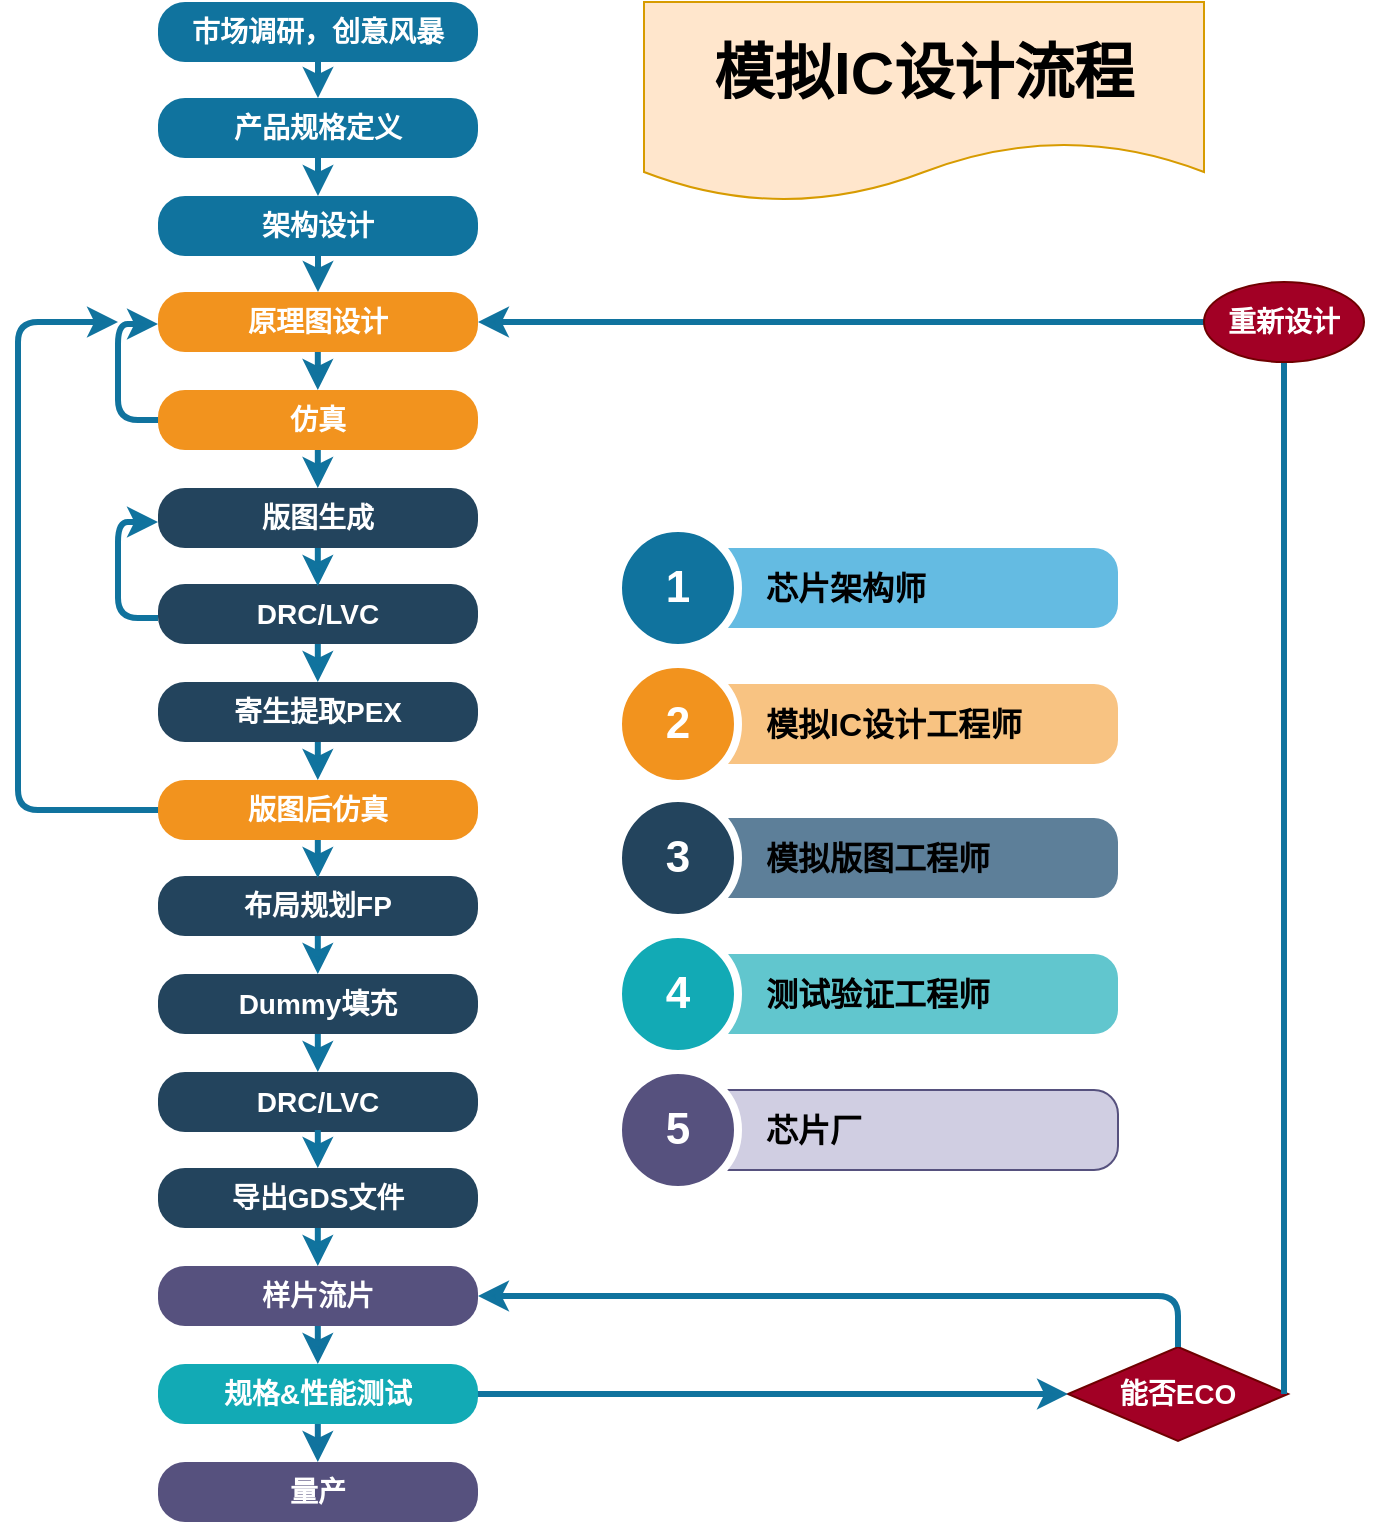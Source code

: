 <mxfile version="21.1.4" type="github">
  <diagram name="第 1 页" id="zuzwEsklc8ZXrd6iaa-z">
    <mxGraphModel dx="1687" dy="899" grid="1" gridSize="10" guides="1" tooltips="1" connect="1" arrows="1" fold="1" page="1" pageScale="1" pageWidth="1169" pageHeight="827" math="0" shadow="0">
      <root>
        <mxCell id="0" />
        <mxCell id="1" parent="0" />
        <mxCell id="biOnji5yBdzb3iyCz2tb-88" value="市场调研，创意风暴" style="fillColor=#10739E;strokecolor=none;rounded=1;fontColor=#FFFFFF;strokeColor=none;fontStyle=1;fontSize=14;whiteSpace=wrap;html=1;arcSize=45;" parent="1" vertex="1">
          <mxGeometry x="260" y="180" width="160" height="30" as="geometry" />
        </mxCell>
        <mxCell id="biOnji5yBdzb3iyCz2tb-89" value="原理图设计" style="fillColor=#F2931E;strokecolor=none;rounded=1;fontColor=#FFFFFF;strokeColor=none;fontStyle=1;fontSize=14;whiteSpace=wrap;html=1;arcSize=45;" parent="1" vertex="1">
          <mxGeometry x="260" y="325" width="160" height="30" as="geometry" />
        </mxCell>
        <mxCell id="biOnji5yBdzb3iyCz2tb-91" value="版图生成" style="fillColor=#23445D;strokecolor=none;rounded=1;fontColor=#FFFFFF;strokeColor=none;fontStyle=1;fontSize=14;whiteSpace=wrap;html=1;arcSize=45;" parent="1" vertex="1">
          <mxGeometry x="260" y="423" width="160" height="30" as="geometry" />
        </mxCell>
        <mxCell id="biOnji5yBdzb3iyCz2tb-92" value="规格&amp;amp;性能测试" style="fillColor=#12AAB5;strokecolor=none;rounded=1;fontColor=#FFFFFF;strokeColor=none;fontStyle=1;fontSize=14;whiteSpace=wrap;html=1;arcSize=45;" parent="1" vertex="1">
          <mxGeometry x="260" y="861" width="160" height="30" as="geometry" />
        </mxCell>
        <mxCell id="biOnji5yBdzb3iyCz2tb-93" value="样片流片" style="fillColor=#56517E;strokecolor=none;rounded=1;fontColor=#FFFFFF;strokeColor=none;fontStyle=1;fontSize=14;whiteSpace=wrap;html=1;arcSize=45;" parent="1" vertex="1">
          <mxGeometry x="260" y="812" width="160" height="30" as="geometry" />
        </mxCell>
        <mxCell id="biOnji5yBdzb3iyCz2tb-100" value="产品规格定义" style="fillColor=#10739E;strokecolor=none;rounded=1;fontColor=#FFFFFF;strokeColor=none;fontStyle=1;fontSize=14;whiteSpace=wrap;html=1;arcSize=45;" parent="1" vertex="1">
          <mxGeometry x="260" y="228" width="160" height="30" as="geometry" />
        </mxCell>
        <mxCell id="biOnji5yBdzb3iyCz2tb-101" value="架构设计" style="fillColor=#10739E;strokecolor=none;rounded=1;fontColor=#FFFFFF;strokeColor=none;fontStyle=1;fontSize=14;whiteSpace=wrap;html=1;arcSize=45;" parent="1" vertex="1">
          <mxGeometry x="260" y="277" width="160" height="30" as="geometry" />
        </mxCell>
        <mxCell id="biOnji5yBdzb3iyCz2tb-102" value="仿真" style="fillColor=#F2931E;strokecolor=none;rounded=1;fontColor=#FFFFFF;strokeColor=none;fontStyle=1;fontSize=14;whiteSpace=wrap;html=1;arcSize=45;" parent="1" vertex="1">
          <mxGeometry x="260" y="374" width="160" height="30" as="geometry" />
        </mxCell>
        <mxCell id="biOnji5yBdzb3iyCz2tb-103" value="DRC/LVC" style="fillColor=#23445D;strokecolor=none;rounded=1;fontColor=#FFFFFF;strokeColor=none;fontStyle=1;fontSize=14;whiteSpace=wrap;html=1;arcSize=45;" parent="1" vertex="1">
          <mxGeometry x="260" y="471" width="160" height="30" as="geometry" />
        </mxCell>
        <mxCell id="biOnji5yBdzb3iyCz2tb-104" value="寄生提取PEX" style="fillColor=#23445D;strokecolor=none;rounded=1;fontColor=#FFFFFF;strokeColor=none;fontStyle=1;fontSize=14;whiteSpace=wrap;html=1;arcSize=45;" parent="1" vertex="1">
          <mxGeometry x="260" y="520" width="160" height="30" as="geometry" />
        </mxCell>
        <mxCell id="biOnji5yBdzb3iyCz2tb-105" value="版图后仿真" style="fillColor=#F2931E;strokecolor=none;rounded=1;fontColor=#FFFFFF;strokeColor=none;fontStyle=1;fontSize=14;whiteSpace=wrap;html=1;arcSize=45;" parent="1" vertex="1">
          <mxGeometry x="260" y="569" width="160" height="30" as="geometry" />
        </mxCell>
        <mxCell id="biOnji5yBdzb3iyCz2tb-106" value="布局规划FP" style="fillColor=#23445D;strokecolor=none;rounded=1;fontColor=#FFFFFF;strokeColor=none;fontStyle=1;fontSize=14;whiteSpace=wrap;html=1;arcSize=45;" parent="1" vertex="1">
          <mxGeometry x="260" y="617" width="160" height="30" as="geometry" />
        </mxCell>
        <mxCell id="biOnji5yBdzb3iyCz2tb-107" value="Dummy填充" style="fillColor=#23445D;strokecolor=none;rounded=1;fontColor=#FFFFFF;strokeColor=none;fontStyle=1;fontSize=14;whiteSpace=wrap;html=1;arcSize=45;" parent="1" vertex="1">
          <mxGeometry x="260" y="666" width="160" height="30" as="geometry" />
        </mxCell>
        <mxCell id="biOnji5yBdzb3iyCz2tb-108" value="DRC/LVC" style="fillColor=#23445D;strokecolor=none;rounded=1;fontColor=#FFFFFF;strokeColor=none;fontStyle=1;fontSize=14;whiteSpace=wrap;html=1;arcSize=45;" parent="1" vertex="1">
          <mxGeometry x="260" y="715" width="160" height="30" as="geometry" />
        </mxCell>
        <mxCell id="biOnji5yBdzb3iyCz2tb-110" value="导出GDS文件" style="fillColor=#23445D;strokecolor=none;rounded=1;fontColor=#FFFFFF;strokeColor=none;fontStyle=1;fontSize=14;whiteSpace=wrap;html=1;arcSize=45;" parent="1" vertex="1">
          <mxGeometry x="260" y="763" width="160" height="30" as="geometry" />
        </mxCell>
        <mxCell id="biOnji5yBdzb3iyCz2tb-112" value="量产" style="fillColor=#56517E;strokecolor=none;rounded=1;fontColor=#FFFFFF;strokeColor=none;fontStyle=1;fontSize=14;whiteSpace=wrap;html=1;arcSize=45;" parent="1" vertex="1">
          <mxGeometry x="260" y="910" width="160" height="30" as="geometry" />
        </mxCell>
        <mxCell id="biOnji5yBdzb3iyCz2tb-113" value="" style="endArrow=classic;html=1;rounded=1;exitX=0.5;exitY=1;exitDx=0;exitDy=0;strokeWidth=3;arcSize=45;strokeColor=#10739E;" parent="1" source="biOnji5yBdzb3iyCz2tb-88" target="biOnji5yBdzb3iyCz2tb-100" edge="1">
          <mxGeometry width="50" height="50" relative="1" as="geometry">
            <mxPoint x="310" y="230" as="sourcePoint" />
            <mxPoint x="350" y="220" as="targetPoint" />
          </mxGeometry>
        </mxCell>
        <mxCell id="biOnji5yBdzb3iyCz2tb-114" value="" style="endArrow=classic;html=1;rounded=1;entryX=0.5;entryY=0;entryDx=0;entryDy=0;exitX=0.5;exitY=1;exitDx=0;exitDy=0;strokeWidth=3;arcSize=45;strokeColor=#10739E;" parent="1" source="biOnji5yBdzb3iyCz2tb-100" target="biOnji5yBdzb3iyCz2tb-101" edge="1">
          <mxGeometry width="50" height="50" relative="1" as="geometry">
            <mxPoint x="340" y="260" as="sourcePoint" />
            <mxPoint x="350" y="238" as="targetPoint" />
          </mxGeometry>
        </mxCell>
        <mxCell id="biOnji5yBdzb3iyCz2tb-115" value="" style="endArrow=classic;html=1;rounded=1;entryX=0.5;entryY=0;entryDx=0;entryDy=0;exitX=0.5;exitY=1;exitDx=0;exitDy=0;strokeWidth=3;arcSize=45;strokeColor=#10739E;" parent="1" source="biOnji5yBdzb3iyCz2tb-101" target="biOnji5yBdzb3iyCz2tb-89" edge="1">
          <mxGeometry width="50" height="50" relative="1" as="geometry">
            <mxPoint x="350" y="268" as="sourcePoint" />
            <mxPoint x="350" y="289" as="targetPoint" />
          </mxGeometry>
        </mxCell>
        <mxCell id="biOnji5yBdzb3iyCz2tb-116" value="" style="endArrow=classic;html=1;rounded=1;entryX=0.5;entryY=0;entryDx=0;entryDy=0;exitX=0.5;exitY=1;exitDx=0;exitDy=0;strokeWidth=3;arcSize=45;strokeColor=#10739E;" parent="1" edge="1">
          <mxGeometry width="50" height="50" relative="1" as="geometry">
            <mxPoint x="339.91" y="355" as="sourcePoint" />
            <mxPoint x="339.91" y="374" as="targetPoint" />
          </mxGeometry>
        </mxCell>
        <mxCell id="biOnji5yBdzb3iyCz2tb-117" value="" style="endArrow=classic;html=1;rounded=1;entryX=0.5;entryY=0;entryDx=0;entryDy=0;exitX=0.5;exitY=1;exitDx=0;exitDy=0;strokeWidth=3;arcSize=45;strokeColor=#10739E;" parent="1" edge="1">
          <mxGeometry width="50" height="50" relative="1" as="geometry">
            <mxPoint x="339.91" y="404" as="sourcePoint" />
            <mxPoint x="339.91" y="423" as="targetPoint" />
          </mxGeometry>
        </mxCell>
        <mxCell id="biOnji5yBdzb3iyCz2tb-118" value="" style="endArrow=classic;html=1;rounded=1;entryX=0.5;entryY=0;entryDx=0;entryDy=0;exitX=0.5;exitY=1;exitDx=0;exitDy=0;strokeWidth=3;arcSize=45;strokeColor=#10739E;" parent="1" edge="1">
          <mxGeometry width="50" height="50" relative="1" as="geometry">
            <mxPoint x="339.91" y="453" as="sourcePoint" />
            <mxPoint x="339.91" y="472" as="targetPoint" />
          </mxGeometry>
        </mxCell>
        <mxCell id="biOnji5yBdzb3iyCz2tb-119" value="" style="endArrow=classic;html=1;rounded=1;entryX=0.5;entryY=0;entryDx=0;entryDy=0;exitX=0.5;exitY=1;exitDx=0;exitDy=0;strokeWidth=3;arcSize=45;strokeColor=#10739E;" parent="1" edge="1">
          <mxGeometry width="50" height="50" relative="1" as="geometry">
            <mxPoint x="339.91" y="501" as="sourcePoint" />
            <mxPoint x="339.91" y="520" as="targetPoint" />
          </mxGeometry>
        </mxCell>
        <mxCell id="biOnji5yBdzb3iyCz2tb-120" value="" style="endArrow=classic;html=1;rounded=1;entryX=0.5;entryY=0;entryDx=0;entryDy=0;exitX=0.5;exitY=1;exitDx=0;exitDy=0;strokeWidth=3;arcSize=45;strokeColor=#10739E;" parent="1" edge="1">
          <mxGeometry width="50" height="50" relative="1" as="geometry">
            <mxPoint x="339.91" y="550" as="sourcePoint" />
            <mxPoint x="339.91" y="569" as="targetPoint" />
          </mxGeometry>
        </mxCell>
        <mxCell id="biOnji5yBdzb3iyCz2tb-121" value="" style="endArrow=classic;html=1;rounded=1;entryX=0.5;entryY=0;entryDx=0;entryDy=0;exitX=0.5;exitY=1;exitDx=0;exitDy=0;strokeWidth=3;arcSize=45;strokeColor=#10739E;" parent="1" edge="1">
          <mxGeometry width="50" height="50" relative="1" as="geometry">
            <mxPoint x="339.91" y="599" as="sourcePoint" />
            <mxPoint x="339.91" y="618" as="targetPoint" />
          </mxGeometry>
        </mxCell>
        <mxCell id="biOnji5yBdzb3iyCz2tb-122" value="" style="endArrow=classic;html=1;rounded=1;entryX=0.5;entryY=0;entryDx=0;entryDy=0;exitX=0.5;exitY=1;exitDx=0;exitDy=0;strokeWidth=3;arcSize=45;strokeColor=#10739E;" parent="1" edge="1">
          <mxGeometry width="50" height="50" relative="1" as="geometry">
            <mxPoint x="339.91" y="647" as="sourcePoint" />
            <mxPoint x="339.91" y="666" as="targetPoint" />
          </mxGeometry>
        </mxCell>
        <mxCell id="biOnji5yBdzb3iyCz2tb-123" value="" style="endArrow=classic;html=1;rounded=1;entryX=0.5;entryY=0;entryDx=0;entryDy=0;exitX=0.5;exitY=1;exitDx=0;exitDy=0;strokeWidth=3;arcSize=45;strokeColor=#10739E;" parent="1" edge="1">
          <mxGeometry width="50" height="50" relative="1" as="geometry">
            <mxPoint x="339.91" y="696" as="sourcePoint" />
            <mxPoint x="339.91" y="715" as="targetPoint" />
          </mxGeometry>
        </mxCell>
        <mxCell id="biOnji5yBdzb3iyCz2tb-124" value="" style="endArrow=classic;html=1;rounded=1;entryX=0.5;entryY=0;entryDx=0;entryDy=0;exitX=0.5;exitY=1;exitDx=0;exitDy=0;strokeWidth=3;arcSize=45;strokeColor=#10739E;" parent="1" edge="1">
          <mxGeometry width="50" height="50" relative="1" as="geometry">
            <mxPoint x="339.91" y="744" as="sourcePoint" />
            <mxPoint x="339.91" y="763" as="targetPoint" />
          </mxGeometry>
        </mxCell>
        <mxCell id="biOnji5yBdzb3iyCz2tb-125" value="" style="endArrow=classic;html=1;rounded=1;entryX=0.5;entryY=0;entryDx=0;entryDy=0;exitX=0.5;exitY=1;exitDx=0;exitDy=0;strokeWidth=3;arcSize=45;strokeColor=#10739E;" parent="1" edge="1">
          <mxGeometry width="50" height="50" relative="1" as="geometry">
            <mxPoint x="339.91" y="793" as="sourcePoint" />
            <mxPoint x="339.91" y="812" as="targetPoint" />
          </mxGeometry>
        </mxCell>
        <mxCell id="biOnji5yBdzb3iyCz2tb-126" value="" style="endArrow=classic;html=1;rounded=1;entryX=0.5;entryY=0;entryDx=0;entryDy=0;exitX=0.5;exitY=1;exitDx=0;exitDy=0;strokeWidth=3;arcSize=45;strokeColor=#10739E;" parent="1" edge="1">
          <mxGeometry width="50" height="50" relative="1" as="geometry">
            <mxPoint x="339.91" y="842" as="sourcePoint" />
            <mxPoint x="339.91" y="861" as="targetPoint" />
          </mxGeometry>
        </mxCell>
        <mxCell id="biOnji5yBdzb3iyCz2tb-127" value="" style="endArrow=classic;html=1;rounded=1;entryX=0.5;entryY=0;entryDx=0;entryDy=0;exitX=0.5;exitY=1;exitDx=0;exitDy=0;strokeWidth=3;arcSize=45;strokeColor=#10739E;" parent="1" edge="1">
          <mxGeometry width="50" height="50" relative="1" as="geometry">
            <mxPoint x="339.91" y="891" as="sourcePoint" />
            <mxPoint x="339.91" y="910" as="targetPoint" />
          </mxGeometry>
        </mxCell>
        <mxCell id="biOnji5yBdzb3iyCz2tb-130" value="" style="endArrow=classic;html=1;rounded=1;exitX=0;exitY=0.5;exitDx=0;exitDy=0;entryX=0;entryY=0.5;entryDx=0;entryDy=0;strokeWidth=3;strokeColor=#10739E;" parent="1" edge="1">
          <mxGeometry width="50" height="50" relative="1" as="geometry">
            <mxPoint x="260" y="389.0" as="sourcePoint" />
            <mxPoint x="260" y="341" as="targetPoint" />
            <Array as="points">
              <mxPoint x="240" y="389" />
              <mxPoint x="240" y="341" />
            </Array>
          </mxGeometry>
        </mxCell>
        <mxCell id="biOnji5yBdzb3iyCz2tb-131" value="" style="endArrow=classic;html=1;rounded=1;exitX=0;exitY=0.5;exitDx=0;exitDy=0;entryX=0;entryY=0.5;entryDx=0;entryDy=0;strokeWidth=3;strokeColor=#10739E;" parent="1" edge="1">
          <mxGeometry width="50" height="50" relative="1" as="geometry">
            <mxPoint x="260" y="488.0" as="sourcePoint" />
            <mxPoint x="260" y="440" as="targetPoint" />
            <Array as="points">
              <mxPoint x="240" y="488" />
              <mxPoint x="240" y="440" />
            </Array>
          </mxGeometry>
        </mxCell>
        <mxCell id="biOnji5yBdzb3iyCz2tb-132" value="" style="endArrow=classic;html=1;rounded=1;exitX=0;exitY=0.5;exitDx=0;exitDy=0;strokeWidth=3;strokeColor=#10739E;" parent="1" source="biOnji5yBdzb3iyCz2tb-105" edge="1">
          <mxGeometry width="50" height="50" relative="1" as="geometry">
            <mxPoint x="260" y="588" as="sourcePoint" />
            <mxPoint x="240" y="340" as="targetPoint" />
            <Array as="points">
              <mxPoint x="190" y="584" />
              <mxPoint x="190" y="340" />
            </Array>
          </mxGeometry>
        </mxCell>
        <mxCell id="biOnji5yBdzb3iyCz2tb-133" value="&lt;font style=&quot;font-size: 14px;&quot;&gt;能否ECO&lt;/font&gt;" style="rhombus;whiteSpace=wrap;html=1;fillColor=#a20025;strokeColor=#6F0000;fontColor=#ffffff;shadow=0;fontStyle=1" parent="1" vertex="1">
          <mxGeometry x="715" y="852.5" width="110" height="47" as="geometry" />
        </mxCell>
        <mxCell id="biOnji5yBdzb3iyCz2tb-134" value="" style="endArrow=classic;html=1;entryX=0;entryY=0.5;entryDx=0;entryDy=0;exitX=1;exitY=0.5;exitDx=0;exitDy=0;strokeWidth=3;rounded=1;strokeColor=#10739E;" parent="1" source="biOnji5yBdzb3iyCz2tb-92" target="biOnji5yBdzb3iyCz2tb-133" edge="1">
          <mxGeometry width="50" height="50" relative="1" as="geometry">
            <mxPoint x="349.91" y="852" as="sourcePoint" />
            <mxPoint x="349.91" y="871" as="targetPoint" />
          </mxGeometry>
        </mxCell>
        <mxCell id="biOnji5yBdzb3iyCz2tb-135" value="" style="endArrow=classic;html=1;entryX=1;entryY=0.5;entryDx=0;entryDy=0;strokeWidth=3;exitX=0.5;exitY=0;exitDx=0;exitDy=0;rounded=1;strokeColor=#10739E;" parent="1" source="biOnji5yBdzb3iyCz2tb-133" target="biOnji5yBdzb3iyCz2tb-93" edge="1">
          <mxGeometry width="50" height="50" relative="1" as="geometry">
            <mxPoint x="540" y="850" as="sourcePoint" />
            <mxPoint x="500" y="886" as="targetPoint" />
            <Array as="points">
              <mxPoint x="770" y="827" />
            </Array>
          </mxGeometry>
        </mxCell>
        <mxCell id="biOnji5yBdzb3iyCz2tb-136" value="" style="endArrow=classic;html=1;rounded=1;strokeWidth=3;exitX=1;exitY=0.5;exitDx=0;exitDy=0;entryX=1;entryY=0.5;entryDx=0;entryDy=0;strokeColor=#10739E;" parent="1" source="biOnji5yBdzb3iyCz2tb-137" target="biOnji5yBdzb3iyCz2tb-89" edge="1">
          <mxGeometry width="50" height="50" relative="1" as="geometry">
            <mxPoint x="555" y="863" as="sourcePoint" />
            <mxPoint x="490" y="630" as="targetPoint" />
            <Array as="points" />
          </mxGeometry>
        </mxCell>
        <mxCell id="biOnji5yBdzb3iyCz2tb-138" value="" style="endArrow=classic;html=1;rounded=1;strokeWidth=3;exitX=1;exitY=0.5;exitDx=0;exitDy=0;entryX=1;entryY=0.5;entryDx=0;entryDy=0;strokeColor=#10739E;" parent="1" target="biOnji5yBdzb3iyCz2tb-137" edge="1">
          <mxGeometry width="50" height="50" relative="1" as="geometry">
            <mxPoint x="823" y="876" as="sourcePoint" />
            <mxPoint x="643" y="340" as="targetPoint" />
            <Array as="points">
              <mxPoint x="823" y="340" />
            </Array>
          </mxGeometry>
        </mxCell>
        <mxCell id="biOnji5yBdzb3iyCz2tb-137" value="重新设计" style="ellipse;whiteSpace=wrap;html=1;fillColor=#a20025;fontColor=#ffffff;strokeColor=#6F0000;fontSize=14;fontStyle=1" parent="1" vertex="1">
          <mxGeometry x="783" y="320" width="80" height="40" as="geometry" />
        </mxCell>
        <mxCell id="biOnji5yBdzb3iyCz2tb-139" value="芯片架构师" style="shape=rect;rounded=1;whiteSpace=wrap;html=1;shadow=0;strokeColor=none;fillColor=#64BBE2;arcSize=30;fontSize=16;spacingLeft=42;fontStyle=1;fontColor=#000000;align=left;" parent="1" vertex="1">
          <mxGeometry x="520" y="453" width="220" height="40" as="geometry" />
        </mxCell>
        <mxCell id="biOnji5yBdzb3iyCz2tb-140" value="1" style="shape=ellipse;perimeter=ellipsePerimeter;fontSize=22;fontStyle=1;shadow=0;strokeColor=#ffffff;fillColor=#10739E;strokeWidth=4;fontColor=#ffffff;align=center;whiteSpace=wrap;html=1;" parent="1" vertex="1">
          <mxGeometry x="490" y="443" width="60" height="60" as="geometry" />
        </mxCell>
        <mxCell id="biOnji5yBdzb3iyCz2tb-141" value="模拟IC设计工程师" style="shape=rect;rounded=1;whiteSpace=wrap;html=1;shadow=0;strokeColor=none;fillColor=#F8C382;arcSize=30;fontSize=16;spacingLeft=42;fontStyle=1;fontColor=#000000;align=left;" parent="1" vertex="1">
          <mxGeometry x="520" y="521" width="220" height="40" as="geometry" />
        </mxCell>
        <mxCell id="biOnji5yBdzb3iyCz2tb-142" value="2" style="shape=ellipse;perimeter=ellipsePerimeter;fontSize=22;fontStyle=1;shadow=0;strokeColor=#ffffff;fillColor=#F2931E;strokeWidth=4;fontColor=#ffffff;align=center;whiteSpace=wrap;html=1;" parent="1" vertex="1">
          <mxGeometry x="490" y="511" width="60" height="60" as="geometry" />
        </mxCell>
        <mxCell id="biOnji5yBdzb3iyCz2tb-143" value="芯片厂" style="shape=rect;rounded=1;whiteSpace=wrap;html=1;shadow=0;strokeColor=#56517e;fillColor=#d0cee2;arcSize=30;fontSize=16;spacingLeft=42;fontStyle=1;align=left;" parent="1" vertex="1">
          <mxGeometry x="520" y="724" width="220" height="40" as="geometry" />
        </mxCell>
        <mxCell id="biOnji5yBdzb3iyCz2tb-144" value="5" style="shape=ellipse;perimeter=ellipsePerimeter;fontSize=22;fontStyle=1;shadow=0;strokeColor=#ffffff;fillColor=#56517e;strokeWidth=4;fontColor=#ffffff;align=center;whiteSpace=wrap;html=1;" parent="1" vertex="1">
          <mxGeometry x="490" y="714" width="60" height="60" as="geometry" />
        </mxCell>
        <mxCell id="biOnji5yBdzb3iyCz2tb-145" value="模拟版图工程师" style="shape=rect;rounded=1;whiteSpace=wrap;html=1;shadow=0;strokeColor=none;fillColor=#5D7F99;arcSize=30;fontSize=16;spacingLeft=42;fontStyle=1;fontColor=#000000;align=left;" parent="1" vertex="1">
          <mxGeometry x="520" y="588" width="220" height="40" as="geometry" />
        </mxCell>
        <mxCell id="biOnji5yBdzb3iyCz2tb-146" value="3" style="shape=ellipse;perimeter=ellipsePerimeter;fontSize=22;fontStyle=1;shadow=0;strokeColor=#ffffff;fillColor=#23445D;strokeWidth=4;fontColor=#ffffff;align=center;whiteSpace=wrap;html=1;" parent="1" vertex="1">
          <mxGeometry x="490" y="578" width="60" height="60" as="geometry" />
        </mxCell>
        <mxCell id="biOnji5yBdzb3iyCz2tb-147" value="测试验证工程师" style="shape=rect;rounded=1;whiteSpace=wrap;html=1;shadow=0;strokeColor=none;fillColor=#61C6CE;arcSize=30;fontSize=16;spacingLeft=42;fontStyle=1;fontColor=#000000;align=left;" parent="1" vertex="1">
          <mxGeometry x="520" y="656" width="220" height="40" as="geometry" />
        </mxCell>
        <mxCell id="biOnji5yBdzb3iyCz2tb-148" value="4" style="shape=ellipse;perimeter=ellipsePerimeter;fontSize=22;fontStyle=1;shadow=0;strokeColor=#ffffff;fillColor=#12AAB5;strokeWidth=4;fontColor=#ffffff;align=center;whiteSpace=wrap;html=1;" parent="1" vertex="1">
          <mxGeometry x="490" y="646" width="60" height="60" as="geometry" />
        </mxCell>
        <mxCell id="9VF55MKLqpdj4cPWlEkg-1" value="&lt;font style=&quot;font-size: 30px;&quot;&gt;&lt;b&gt;模拟IC设计流程&lt;/b&gt;&lt;/font&gt;" style="shape=document;whiteSpace=wrap;html=1;boundedLbl=1;fillColor=#ffe6cc;strokeColor=#d79b00;" parent="1" vertex="1">
          <mxGeometry x="503" y="180" width="280" height="100" as="geometry" />
        </mxCell>
      </root>
    </mxGraphModel>
  </diagram>
</mxfile>
